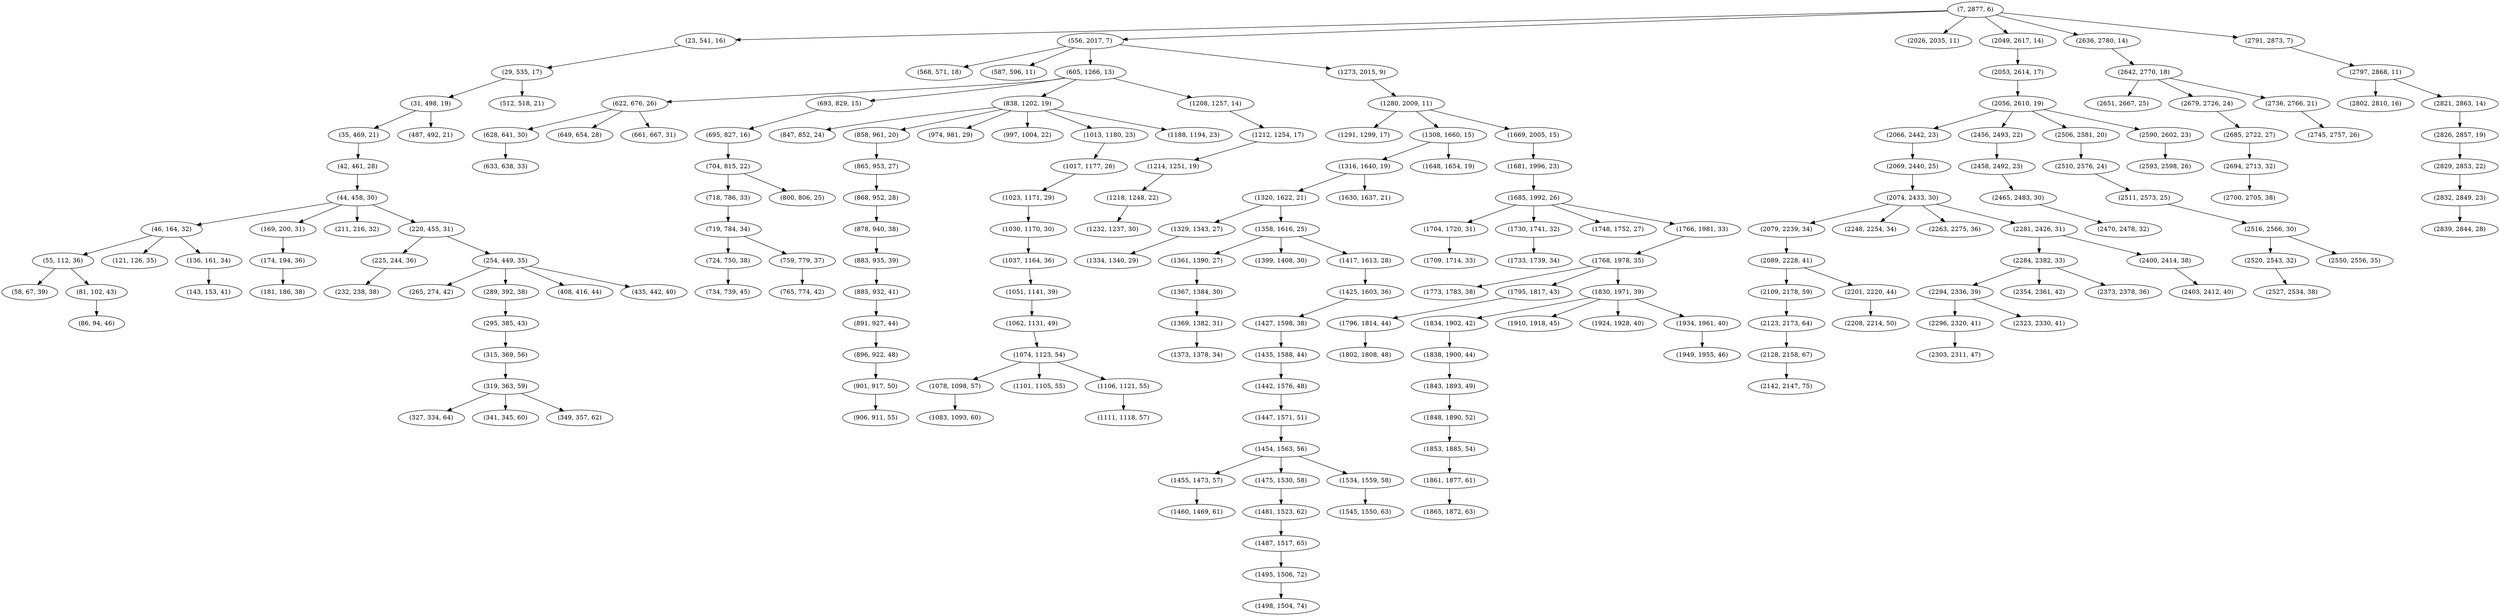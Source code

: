 digraph tree {
    "(7, 2877, 6)";
    "(23, 541, 16)";
    "(29, 535, 17)";
    "(31, 498, 19)";
    "(35, 469, 21)";
    "(42, 461, 28)";
    "(44, 458, 30)";
    "(46, 164, 32)";
    "(55, 112, 36)";
    "(58, 67, 39)";
    "(81, 102, 43)";
    "(86, 94, 46)";
    "(121, 126, 35)";
    "(136, 161, 34)";
    "(143, 153, 41)";
    "(169, 200, 31)";
    "(174, 194, 36)";
    "(181, 186, 38)";
    "(211, 216, 32)";
    "(220, 455, 31)";
    "(225, 244, 36)";
    "(232, 238, 38)";
    "(254, 449, 35)";
    "(265, 274, 42)";
    "(289, 392, 38)";
    "(295, 385, 43)";
    "(315, 369, 56)";
    "(319, 363, 59)";
    "(327, 334, 64)";
    "(341, 345, 60)";
    "(349, 357, 62)";
    "(408, 416, 44)";
    "(435, 442, 40)";
    "(487, 492, 21)";
    "(512, 518, 21)";
    "(556, 2017, 7)";
    "(568, 571, 18)";
    "(587, 596, 11)";
    "(605, 1266, 13)";
    "(622, 676, 26)";
    "(628, 641, 30)";
    "(633, 638, 33)";
    "(649, 654, 28)";
    "(661, 667, 31)";
    "(693, 829, 15)";
    "(695, 827, 16)";
    "(704, 815, 22)";
    "(718, 786, 33)";
    "(719, 784, 34)";
    "(724, 750, 38)";
    "(734, 739, 45)";
    "(759, 779, 37)";
    "(765, 774, 42)";
    "(800, 806, 25)";
    "(838, 1202, 19)";
    "(847, 852, 24)";
    "(858, 961, 20)";
    "(865, 953, 27)";
    "(868, 952, 28)";
    "(878, 940, 38)";
    "(883, 935, 39)";
    "(885, 932, 41)";
    "(891, 927, 44)";
    "(896, 922, 48)";
    "(901, 917, 50)";
    "(906, 911, 55)";
    "(974, 981, 29)";
    "(997, 1004, 22)";
    "(1013, 1180, 23)";
    "(1017, 1177, 26)";
    "(1023, 1171, 29)";
    "(1030, 1170, 30)";
    "(1037, 1164, 36)";
    "(1051, 1141, 39)";
    "(1062, 1131, 49)";
    "(1074, 1123, 54)";
    "(1078, 1098, 57)";
    "(1083, 1093, 60)";
    "(1101, 1105, 55)";
    "(1106, 1121, 55)";
    "(1111, 1118, 57)";
    "(1188, 1194, 23)";
    "(1208, 1257, 14)";
    "(1212, 1254, 17)";
    "(1214, 1251, 19)";
    "(1218, 1248, 22)";
    "(1232, 1237, 30)";
    "(1273, 2015, 9)";
    "(1280, 2009, 11)";
    "(1291, 1299, 17)";
    "(1308, 1660, 15)";
    "(1316, 1640, 19)";
    "(1320, 1622, 21)";
    "(1329, 1343, 27)";
    "(1334, 1340, 29)";
    "(1358, 1616, 25)";
    "(1361, 1390, 27)";
    "(1367, 1384, 30)";
    "(1369, 1382, 31)";
    "(1373, 1378, 34)";
    "(1399, 1408, 30)";
    "(1417, 1613, 28)";
    "(1425, 1603, 36)";
    "(1427, 1598, 38)";
    "(1435, 1588, 44)";
    "(1442, 1576, 48)";
    "(1447, 1571, 51)";
    "(1454, 1563, 56)";
    "(1455, 1473, 57)";
    "(1460, 1469, 61)";
    "(1475, 1530, 58)";
    "(1481, 1523, 62)";
    "(1487, 1517, 65)";
    "(1495, 1506, 72)";
    "(1498, 1504, 74)";
    "(1534, 1559, 58)";
    "(1545, 1550, 63)";
    "(1630, 1637, 21)";
    "(1648, 1654, 19)";
    "(1669, 2005, 15)";
    "(1681, 1996, 23)";
    "(1685, 1992, 26)";
    "(1704, 1720, 31)";
    "(1709, 1714, 33)";
    "(1730, 1741, 32)";
    "(1733, 1739, 34)";
    "(1748, 1752, 27)";
    "(1766, 1981, 33)";
    "(1768, 1978, 35)";
    "(1773, 1783, 38)";
    "(1795, 1817, 43)";
    "(1796, 1814, 44)";
    "(1802, 1808, 48)";
    "(1830, 1971, 39)";
    "(1834, 1902, 42)";
    "(1838, 1900, 44)";
    "(1843, 1893, 49)";
    "(1848, 1890, 52)";
    "(1853, 1885, 54)";
    "(1861, 1877, 61)";
    "(1865, 1872, 63)";
    "(1910, 1918, 45)";
    "(1924, 1928, 40)";
    "(1934, 1961, 40)";
    "(1949, 1955, 46)";
    "(2026, 2035, 11)";
    "(2049, 2617, 14)";
    "(2053, 2614, 17)";
    "(2056, 2610, 19)";
    "(2066, 2442, 23)";
    "(2069, 2440, 25)";
    "(2074, 2433, 30)";
    "(2079, 2239, 34)";
    "(2089, 2228, 41)";
    "(2109, 2178, 59)";
    "(2123, 2173, 64)";
    "(2128, 2158, 67)";
    "(2142, 2147, 75)";
    "(2201, 2220, 44)";
    "(2208, 2214, 50)";
    "(2248, 2254, 34)";
    "(2263, 2275, 36)";
    "(2281, 2426, 31)";
    "(2284, 2382, 33)";
    "(2294, 2336, 39)";
    "(2296, 2320, 41)";
    "(2303, 2311, 47)";
    "(2323, 2330, 41)";
    "(2354, 2361, 42)";
    "(2373, 2378, 36)";
    "(2400, 2414, 38)";
    "(2403, 2412, 40)";
    "(2456, 2493, 22)";
    "(2458, 2492, 23)";
    "(2465, 2483, 30)";
    "(2470, 2478, 32)";
    "(2506, 2581, 20)";
    "(2510, 2576, 24)";
    "(2511, 2573, 25)";
    "(2516, 2566, 30)";
    "(2520, 2543, 32)";
    "(2527, 2534, 38)";
    "(2550, 2556, 35)";
    "(2590, 2602, 23)";
    "(2593, 2598, 26)";
    "(2636, 2780, 14)";
    "(2642, 2770, 18)";
    "(2651, 2667, 25)";
    "(2679, 2726, 24)";
    "(2685, 2722, 27)";
    "(2694, 2713, 32)";
    "(2700, 2705, 38)";
    "(2736, 2766, 21)";
    "(2745, 2757, 26)";
    "(2791, 2873, 7)";
    "(2797, 2868, 11)";
    "(2802, 2810, 16)";
    "(2821, 2863, 14)";
    "(2826, 2857, 19)";
    "(2829, 2853, 22)";
    "(2832, 2849, 23)";
    "(2839, 2844, 28)";
    "(7, 2877, 6)" -> "(23, 541, 16)";
    "(7, 2877, 6)" -> "(556, 2017, 7)";
    "(7, 2877, 6)" -> "(2026, 2035, 11)";
    "(7, 2877, 6)" -> "(2049, 2617, 14)";
    "(7, 2877, 6)" -> "(2636, 2780, 14)";
    "(7, 2877, 6)" -> "(2791, 2873, 7)";
    "(23, 541, 16)" -> "(29, 535, 17)";
    "(29, 535, 17)" -> "(31, 498, 19)";
    "(29, 535, 17)" -> "(512, 518, 21)";
    "(31, 498, 19)" -> "(35, 469, 21)";
    "(31, 498, 19)" -> "(487, 492, 21)";
    "(35, 469, 21)" -> "(42, 461, 28)";
    "(42, 461, 28)" -> "(44, 458, 30)";
    "(44, 458, 30)" -> "(46, 164, 32)";
    "(44, 458, 30)" -> "(169, 200, 31)";
    "(44, 458, 30)" -> "(211, 216, 32)";
    "(44, 458, 30)" -> "(220, 455, 31)";
    "(46, 164, 32)" -> "(55, 112, 36)";
    "(46, 164, 32)" -> "(121, 126, 35)";
    "(46, 164, 32)" -> "(136, 161, 34)";
    "(55, 112, 36)" -> "(58, 67, 39)";
    "(55, 112, 36)" -> "(81, 102, 43)";
    "(81, 102, 43)" -> "(86, 94, 46)";
    "(136, 161, 34)" -> "(143, 153, 41)";
    "(169, 200, 31)" -> "(174, 194, 36)";
    "(174, 194, 36)" -> "(181, 186, 38)";
    "(220, 455, 31)" -> "(225, 244, 36)";
    "(220, 455, 31)" -> "(254, 449, 35)";
    "(225, 244, 36)" -> "(232, 238, 38)";
    "(254, 449, 35)" -> "(265, 274, 42)";
    "(254, 449, 35)" -> "(289, 392, 38)";
    "(254, 449, 35)" -> "(408, 416, 44)";
    "(254, 449, 35)" -> "(435, 442, 40)";
    "(289, 392, 38)" -> "(295, 385, 43)";
    "(295, 385, 43)" -> "(315, 369, 56)";
    "(315, 369, 56)" -> "(319, 363, 59)";
    "(319, 363, 59)" -> "(327, 334, 64)";
    "(319, 363, 59)" -> "(341, 345, 60)";
    "(319, 363, 59)" -> "(349, 357, 62)";
    "(556, 2017, 7)" -> "(568, 571, 18)";
    "(556, 2017, 7)" -> "(587, 596, 11)";
    "(556, 2017, 7)" -> "(605, 1266, 13)";
    "(556, 2017, 7)" -> "(1273, 2015, 9)";
    "(605, 1266, 13)" -> "(622, 676, 26)";
    "(605, 1266, 13)" -> "(693, 829, 15)";
    "(605, 1266, 13)" -> "(838, 1202, 19)";
    "(605, 1266, 13)" -> "(1208, 1257, 14)";
    "(622, 676, 26)" -> "(628, 641, 30)";
    "(622, 676, 26)" -> "(649, 654, 28)";
    "(622, 676, 26)" -> "(661, 667, 31)";
    "(628, 641, 30)" -> "(633, 638, 33)";
    "(693, 829, 15)" -> "(695, 827, 16)";
    "(695, 827, 16)" -> "(704, 815, 22)";
    "(704, 815, 22)" -> "(718, 786, 33)";
    "(704, 815, 22)" -> "(800, 806, 25)";
    "(718, 786, 33)" -> "(719, 784, 34)";
    "(719, 784, 34)" -> "(724, 750, 38)";
    "(719, 784, 34)" -> "(759, 779, 37)";
    "(724, 750, 38)" -> "(734, 739, 45)";
    "(759, 779, 37)" -> "(765, 774, 42)";
    "(838, 1202, 19)" -> "(847, 852, 24)";
    "(838, 1202, 19)" -> "(858, 961, 20)";
    "(838, 1202, 19)" -> "(974, 981, 29)";
    "(838, 1202, 19)" -> "(997, 1004, 22)";
    "(838, 1202, 19)" -> "(1013, 1180, 23)";
    "(838, 1202, 19)" -> "(1188, 1194, 23)";
    "(858, 961, 20)" -> "(865, 953, 27)";
    "(865, 953, 27)" -> "(868, 952, 28)";
    "(868, 952, 28)" -> "(878, 940, 38)";
    "(878, 940, 38)" -> "(883, 935, 39)";
    "(883, 935, 39)" -> "(885, 932, 41)";
    "(885, 932, 41)" -> "(891, 927, 44)";
    "(891, 927, 44)" -> "(896, 922, 48)";
    "(896, 922, 48)" -> "(901, 917, 50)";
    "(901, 917, 50)" -> "(906, 911, 55)";
    "(1013, 1180, 23)" -> "(1017, 1177, 26)";
    "(1017, 1177, 26)" -> "(1023, 1171, 29)";
    "(1023, 1171, 29)" -> "(1030, 1170, 30)";
    "(1030, 1170, 30)" -> "(1037, 1164, 36)";
    "(1037, 1164, 36)" -> "(1051, 1141, 39)";
    "(1051, 1141, 39)" -> "(1062, 1131, 49)";
    "(1062, 1131, 49)" -> "(1074, 1123, 54)";
    "(1074, 1123, 54)" -> "(1078, 1098, 57)";
    "(1074, 1123, 54)" -> "(1101, 1105, 55)";
    "(1074, 1123, 54)" -> "(1106, 1121, 55)";
    "(1078, 1098, 57)" -> "(1083, 1093, 60)";
    "(1106, 1121, 55)" -> "(1111, 1118, 57)";
    "(1208, 1257, 14)" -> "(1212, 1254, 17)";
    "(1212, 1254, 17)" -> "(1214, 1251, 19)";
    "(1214, 1251, 19)" -> "(1218, 1248, 22)";
    "(1218, 1248, 22)" -> "(1232, 1237, 30)";
    "(1273, 2015, 9)" -> "(1280, 2009, 11)";
    "(1280, 2009, 11)" -> "(1291, 1299, 17)";
    "(1280, 2009, 11)" -> "(1308, 1660, 15)";
    "(1280, 2009, 11)" -> "(1669, 2005, 15)";
    "(1308, 1660, 15)" -> "(1316, 1640, 19)";
    "(1308, 1660, 15)" -> "(1648, 1654, 19)";
    "(1316, 1640, 19)" -> "(1320, 1622, 21)";
    "(1316, 1640, 19)" -> "(1630, 1637, 21)";
    "(1320, 1622, 21)" -> "(1329, 1343, 27)";
    "(1320, 1622, 21)" -> "(1358, 1616, 25)";
    "(1329, 1343, 27)" -> "(1334, 1340, 29)";
    "(1358, 1616, 25)" -> "(1361, 1390, 27)";
    "(1358, 1616, 25)" -> "(1399, 1408, 30)";
    "(1358, 1616, 25)" -> "(1417, 1613, 28)";
    "(1361, 1390, 27)" -> "(1367, 1384, 30)";
    "(1367, 1384, 30)" -> "(1369, 1382, 31)";
    "(1369, 1382, 31)" -> "(1373, 1378, 34)";
    "(1417, 1613, 28)" -> "(1425, 1603, 36)";
    "(1425, 1603, 36)" -> "(1427, 1598, 38)";
    "(1427, 1598, 38)" -> "(1435, 1588, 44)";
    "(1435, 1588, 44)" -> "(1442, 1576, 48)";
    "(1442, 1576, 48)" -> "(1447, 1571, 51)";
    "(1447, 1571, 51)" -> "(1454, 1563, 56)";
    "(1454, 1563, 56)" -> "(1455, 1473, 57)";
    "(1454, 1563, 56)" -> "(1475, 1530, 58)";
    "(1454, 1563, 56)" -> "(1534, 1559, 58)";
    "(1455, 1473, 57)" -> "(1460, 1469, 61)";
    "(1475, 1530, 58)" -> "(1481, 1523, 62)";
    "(1481, 1523, 62)" -> "(1487, 1517, 65)";
    "(1487, 1517, 65)" -> "(1495, 1506, 72)";
    "(1495, 1506, 72)" -> "(1498, 1504, 74)";
    "(1534, 1559, 58)" -> "(1545, 1550, 63)";
    "(1669, 2005, 15)" -> "(1681, 1996, 23)";
    "(1681, 1996, 23)" -> "(1685, 1992, 26)";
    "(1685, 1992, 26)" -> "(1704, 1720, 31)";
    "(1685, 1992, 26)" -> "(1730, 1741, 32)";
    "(1685, 1992, 26)" -> "(1748, 1752, 27)";
    "(1685, 1992, 26)" -> "(1766, 1981, 33)";
    "(1704, 1720, 31)" -> "(1709, 1714, 33)";
    "(1730, 1741, 32)" -> "(1733, 1739, 34)";
    "(1766, 1981, 33)" -> "(1768, 1978, 35)";
    "(1768, 1978, 35)" -> "(1773, 1783, 38)";
    "(1768, 1978, 35)" -> "(1795, 1817, 43)";
    "(1768, 1978, 35)" -> "(1830, 1971, 39)";
    "(1795, 1817, 43)" -> "(1796, 1814, 44)";
    "(1796, 1814, 44)" -> "(1802, 1808, 48)";
    "(1830, 1971, 39)" -> "(1834, 1902, 42)";
    "(1830, 1971, 39)" -> "(1910, 1918, 45)";
    "(1830, 1971, 39)" -> "(1924, 1928, 40)";
    "(1830, 1971, 39)" -> "(1934, 1961, 40)";
    "(1834, 1902, 42)" -> "(1838, 1900, 44)";
    "(1838, 1900, 44)" -> "(1843, 1893, 49)";
    "(1843, 1893, 49)" -> "(1848, 1890, 52)";
    "(1848, 1890, 52)" -> "(1853, 1885, 54)";
    "(1853, 1885, 54)" -> "(1861, 1877, 61)";
    "(1861, 1877, 61)" -> "(1865, 1872, 63)";
    "(1934, 1961, 40)" -> "(1949, 1955, 46)";
    "(2049, 2617, 14)" -> "(2053, 2614, 17)";
    "(2053, 2614, 17)" -> "(2056, 2610, 19)";
    "(2056, 2610, 19)" -> "(2066, 2442, 23)";
    "(2056, 2610, 19)" -> "(2456, 2493, 22)";
    "(2056, 2610, 19)" -> "(2506, 2581, 20)";
    "(2056, 2610, 19)" -> "(2590, 2602, 23)";
    "(2066, 2442, 23)" -> "(2069, 2440, 25)";
    "(2069, 2440, 25)" -> "(2074, 2433, 30)";
    "(2074, 2433, 30)" -> "(2079, 2239, 34)";
    "(2074, 2433, 30)" -> "(2248, 2254, 34)";
    "(2074, 2433, 30)" -> "(2263, 2275, 36)";
    "(2074, 2433, 30)" -> "(2281, 2426, 31)";
    "(2079, 2239, 34)" -> "(2089, 2228, 41)";
    "(2089, 2228, 41)" -> "(2109, 2178, 59)";
    "(2089, 2228, 41)" -> "(2201, 2220, 44)";
    "(2109, 2178, 59)" -> "(2123, 2173, 64)";
    "(2123, 2173, 64)" -> "(2128, 2158, 67)";
    "(2128, 2158, 67)" -> "(2142, 2147, 75)";
    "(2201, 2220, 44)" -> "(2208, 2214, 50)";
    "(2281, 2426, 31)" -> "(2284, 2382, 33)";
    "(2281, 2426, 31)" -> "(2400, 2414, 38)";
    "(2284, 2382, 33)" -> "(2294, 2336, 39)";
    "(2284, 2382, 33)" -> "(2354, 2361, 42)";
    "(2284, 2382, 33)" -> "(2373, 2378, 36)";
    "(2294, 2336, 39)" -> "(2296, 2320, 41)";
    "(2294, 2336, 39)" -> "(2323, 2330, 41)";
    "(2296, 2320, 41)" -> "(2303, 2311, 47)";
    "(2400, 2414, 38)" -> "(2403, 2412, 40)";
    "(2456, 2493, 22)" -> "(2458, 2492, 23)";
    "(2458, 2492, 23)" -> "(2465, 2483, 30)";
    "(2465, 2483, 30)" -> "(2470, 2478, 32)";
    "(2506, 2581, 20)" -> "(2510, 2576, 24)";
    "(2510, 2576, 24)" -> "(2511, 2573, 25)";
    "(2511, 2573, 25)" -> "(2516, 2566, 30)";
    "(2516, 2566, 30)" -> "(2520, 2543, 32)";
    "(2516, 2566, 30)" -> "(2550, 2556, 35)";
    "(2520, 2543, 32)" -> "(2527, 2534, 38)";
    "(2590, 2602, 23)" -> "(2593, 2598, 26)";
    "(2636, 2780, 14)" -> "(2642, 2770, 18)";
    "(2642, 2770, 18)" -> "(2651, 2667, 25)";
    "(2642, 2770, 18)" -> "(2679, 2726, 24)";
    "(2642, 2770, 18)" -> "(2736, 2766, 21)";
    "(2679, 2726, 24)" -> "(2685, 2722, 27)";
    "(2685, 2722, 27)" -> "(2694, 2713, 32)";
    "(2694, 2713, 32)" -> "(2700, 2705, 38)";
    "(2736, 2766, 21)" -> "(2745, 2757, 26)";
    "(2791, 2873, 7)" -> "(2797, 2868, 11)";
    "(2797, 2868, 11)" -> "(2802, 2810, 16)";
    "(2797, 2868, 11)" -> "(2821, 2863, 14)";
    "(2821, 2863, 14)" -> "(2826, 2857, 19)";
    "(2826, 2857, 19)" -> "(2829, 2853, 22)";
    "(2829, 2853, 22)" -> "(2832, 2849, 23)";
    "(2832, 2849, 23)" -> "(2839, 2844, 28)";
}
